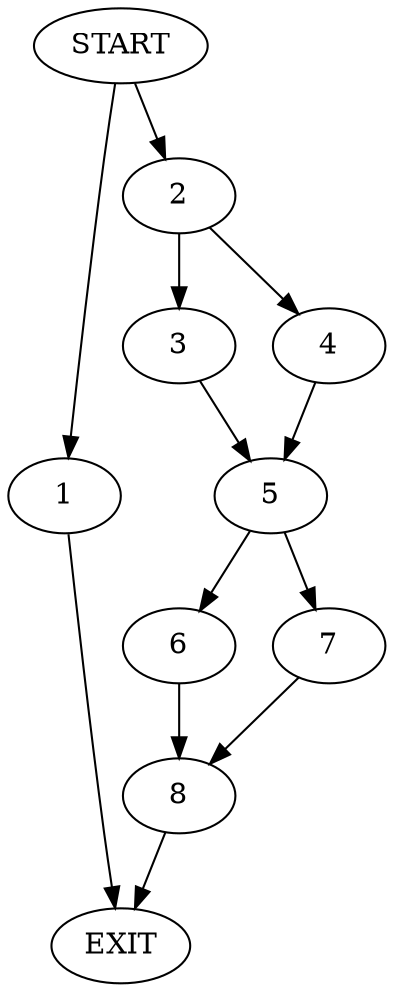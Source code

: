digraph { 
0 [label="START"];
1;
2;
3;
4;
5;
6;
7;
8;
9[label="EXIT"];
0 -> 1;
0 -> 2;
1 -> 9;
2 -> 3;
2 -> 4;
3 -> 5;
4 -> 5;
5 -> 6;
5 -> 7;
6 -> 8;
7 -> 8;
8 -> 9;
}